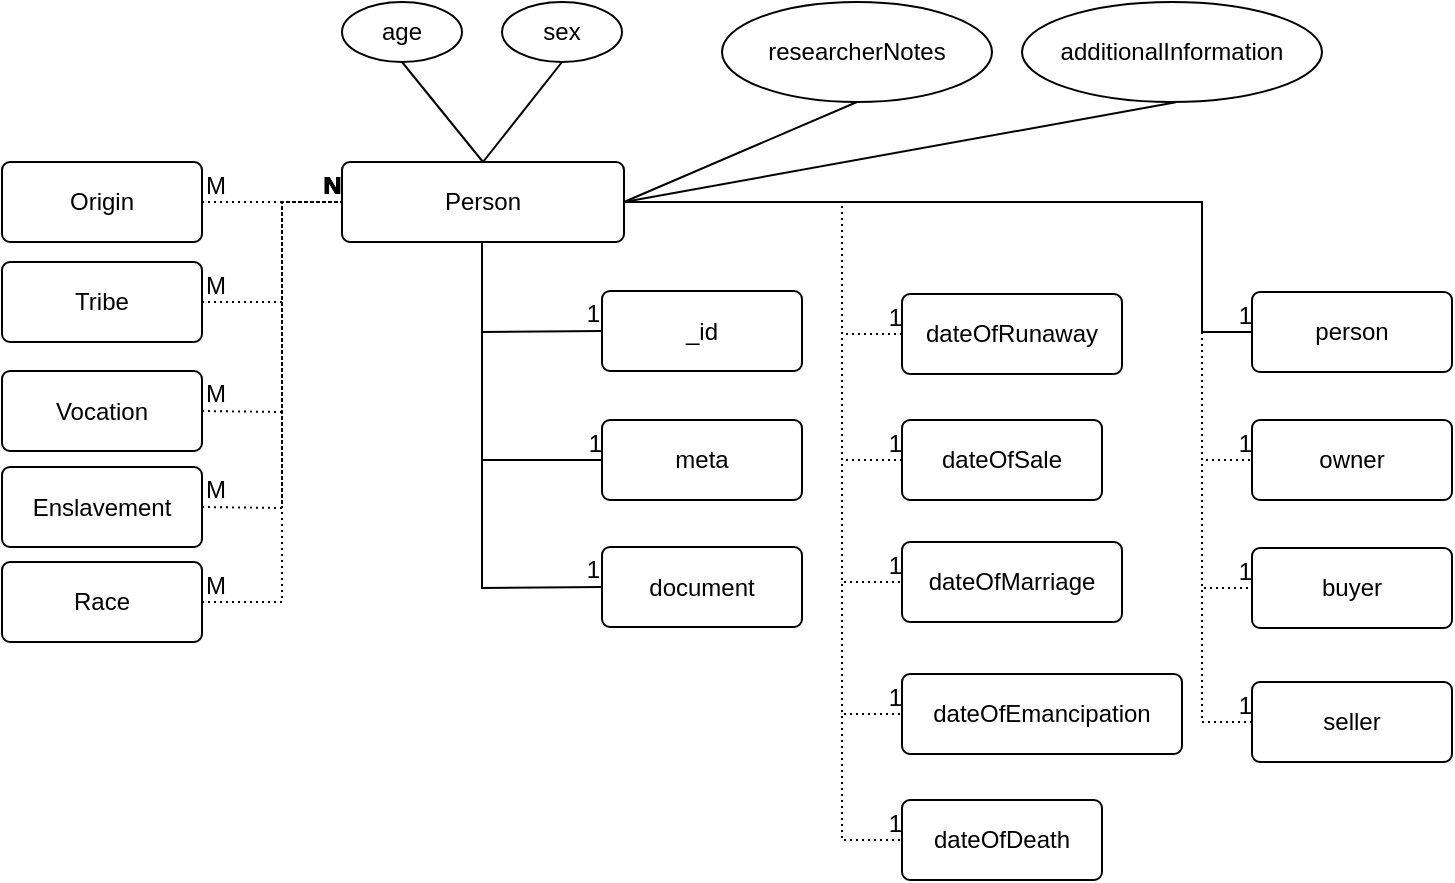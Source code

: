 <mxfile version="12.4.3" type="device" pages="1"><diagram id="XzH71BrJ3UL14DoRwAYl" name="Page-1"><mxGraphModel dx="1663" dy="430" grid="1" gridSize="10" guides="1" tooltips="1" connect="1" arrows="1" fold="1" page="1" pageScale="1" pageWidth="850" pageHeight="1100" math="0" shadow="0"><root><mxCell id="0"/><mxCell id="1" parent="0"/><mxCell id="v__QYXPUduwK658h0t6Y-7" value="Person" style="rounded=1;arcSize=10;whiteSpace=wrap;html=1;align=center;" parent="1" vertex="1"><mxGeometry x="-80" y="110" width="141" height="40" as="geometry"/></mxCell><mxCell id="v__QYXPUduwK658h0t6Y-8" value="person" style="rounded=1;arcSize=10;whiteSpace=wrap;html=1;align=center;" parent="1" vertex="1"><mxGeometry x="375" y="175" width="100" height="40" as="geometry"/></mxCell><mxCell id="v__QYXPUduwK658h0t6Y-9" value="owner" style="rounded=1;arcSize=10;whiteSpace=wrap;html=1;align=center;" parent="1" vertex="1"><mxGeometry x="375" y="239" width="100" height="40" as="geometry"/></mxCell><mxCell id="v__QYXPUduwK658h0t6Y-10" value="buyer" style="rounded=1;arcSize=10;whiteSpace=wrap;html=1;align=center;" parent="1" vertex="1"><mxGeometry x="375" y="303" width="100" height="40" as="geometry"/></mxCell><mxCell id="v__QYXPUduwK658h0t6Y-11" value="seller" style="rounded=1;arcSize=10;whiteSpace=wrap;html=1;align=center;" parent="1" vertex="1"><mxGeometry x="375" y="370" width="100" height="40" as="geometry"/></mxCell><mxCell id="v__QYXPUduwK658h0t6Y-12" value="dateOfRunaway" style="rounded=1;arcSize=10;whiteSpace=wrap;html=1;align=center;" parent="1" vertex="1"><mxGeometry x="200" y="176" width="110" height="40" as="geometry"/></mxCell><mxCell id="v__QYXPUduwK658h0t6Y-15" value="dateOfSale" style="rounded=1;arcSize=10;whiteSpace=wrap;html=1;align=center;" parent="1" vertex="1"><mxGeometry x="200" y="239" width="100" height="40" as="geometry"/></mxCell><mxCell id="v__QYXPUduwK658h0t6Y-16" value="dateOfMarriage" style="rounded=1;arcSize=10;whiteSpace=wrap;html=1;align=center;" parent="1" vertex="1"><mxGeometry x="200" y="300" width="110" height="40" as="geometry"/></mxCell><mxCell id="v__QYXPUduwK658h0t6Y-17" value="dateOfEmancipation" style="rounded=1;arcSize=10;whiteSpace=wrap;html=1;align=center;" parent="1" vertex="1"><mxGeometry x="200" y="366" width="140" height="40" as="geometry"/></mxCell><mxCell id="v__QYXPUduwK658h0t6Y-18" value="dateOfDeath" style="rounded=1;arcSize=10;whiteSpace=wrap;html=1;align=center;" parent="1" vertex="1"><mxGeometry x="200" y="429" width="100" height="40" as="geometry"/></mxCell><mxCell id="v__QYXPUduwK658h0t6Y-21" value="_id" style="rounded=1;arcSize=10;whiteSpace=wrap;html=1;align=center;" parent="1" vertex="1"><mxGeometry x="50" y="174.5" width="100" height="40" as="geometry"/></mxCell><mxCell id="v__QYXPUduwK658h0t6Y-22" value="meta" style="rounded=1;arcSize=10;whiteSpace=wrap;html=1;align=center;" parent="1" vertex="1"><mxGeometry x="50" y="239" width="100" height="40" as="geometry"/></mxCell><mxCell id="v__QYXPUduwK658h0t6Y-23" value="document" style="rounded=1;arcSize=10;whiteSpace=wrap;html=1;align=center;" parent="1" vertex="1"><mxGeometry x="50" y="302.5" width="100" height="40" as="geometry"/></mxCell><mxCell id="v__QYXPUduwK658h0t6Y-34" value="" style="endArrow=none;html=1;rounded=0;exitX=1;exitY=0.5;exitDx=0;exitDy=0;entryX=0;entryY=0.5;entryDx=0;entryDy=0;" parent="1" source="v__QYXPUduwK658h0t6Y-7" target="v__QYXPUduwK658h0t6Y-8" edge="1"><mxGeometry relative="1" as="geometry"><mxPoint x="20" y="490" as="sourcePoint"/><mxPoint x="180" y="490" as="targetPoint"/><Array as="points"><mxPoint x="350" y="130"/><mxPoint x="350" y="195"/></Array></mxGeometry></mxCell><mxCell id="v__QYXPUduwK658h0t6Y-35" value="1" style="resizable=0;html=1;align=right;verticalAlign=bottom;" parent="v__QYXPUduwK658h0t6Y-34" connectable="0" vertex="1"><mxGeometry x="1" relative="1" as="geometry"/></mxCell><mxCell id="v__QYXPUduwK658h0t6Y-36" value="" style="endArrow=none;html=1;rounded=0;dashed=1;dashPattern=1 2;exitX=1;exitY=0.5;exitDx=0;exitDy=0;entryX=0;entryY=0.5;entryDx=0;entryDy=0;" parent="1" source="v__QYXPUduwK658h0t6Y-7" target="v__QYXPUduwK658h0t6Y-9" edge="1"><mxGeometry relative="1" as="geometry"><mxPoint x="20" y="490" as="sourcePoint"/><mxPoint x="180" y="490" as="targetPoint"/><Array as="points"><mxPoint x="350" y="130"/><mxPoint x="350" y="259"/></Array></mxGeometry></mxCell><mxCell id="v__QYXPUduwK658h0t6Y-37" value="1" style="resizable=0;html=1;align=right;verticalAlign=bottom;" parent="v__QYXPUduwK658h0t6Y-36" connectable="0" vertex="1"><mxGeometry x="1" relative="1" as="geometry"/></mxCell><mxCell id="v__QYXPUduwK658h0t6Y-38" value="" style="endArrow=none;html=1;rounded=0;dashed=1;dashPattern=1 2;exitX=1;exitY=0.5;exitDx=0;exitDy=0;entryX=0;entryY=0.5;entryDx=0;entryDy=0;" parent="1" source="v__QYXPUduwK658h0t6Y-7" target="v__QYXPUduwK658h0t6Y-11" edge="1"><mxGeometry relative="1" as="geometry"><mxPoint x="820" y="440" as="sourcePoint"/><mxPoint x="1055" y="569" as="targetPoint"/><Array as="points"><mxPoint x="350" y="130"/><mxPoint x="350" y="390"/></Array></mxGeometry></mxCell><mxCell id="v__QYXPUduwK658h0t6Y-39" value="1" style="resizable=0;html=1;align=right;verticalAlign=bottom;" parent="v__QYXPUduwK658h0t6Y-38" connectable="0" vertex="1"><mxGeometry x="1" relative="1" as="geometry"/></mxCell><mxCell id="v__QYXPUduwK658h0t6Y-40" value="" style="endArrow=none;html=1;rounded=0;dashed=1;dashPattern=1 2;exitX=1;exitY=0.5;exitDx=0;exitDy=0;entryX=0;entryY=0.5;entryDx=0;entryDy=0;" parent="1" source="v__QYXPUduwK658h0t6Y-7" target="v__QYXPUduwK658h0t6Y-10" edge="1"><mxGeometry relative="1" as="geometry"><mxPoint x="750" y="250" as="sourcePoint"/><mxPoint x="985" y="379" as="targetPoint"/><Array as="points"><mxPoint x="350" y="130"/><mxPoint x="350" y="323"/></Array></mxGeometry></mxCell><mxCell id="v__QYXPUduwK658h0t6Y-41" value="1" style="resizable=0;html=1;align=right;verticalAlign=bottom;" parent="v__QYXPUduwK658h0t6Y-40" connectable="0" vertex="1"><mxGeometry x="1" relative="1" as="geometry"/></mxCell><mxCell id="v__QYXPUduwK658h0t6Y-52" value="researcherNotes" style="ellipse;whiteSpace=wrap;html=1;align=center;" parent="1" vertex="1"><mxGeometry x="110" y="30" width="135" height="50" as="geometry"/></mxCell><mxCell id="v__QYXPUduwK658h0t6Y-53" value="additionalInformation" style="ellipse;whiteSpace=wrap;html=1;align=center;" parent="1" vertex="1"><mxGeometry x="260" y="30" width="150" height="50" as="geometry"/></mxCell><mxCell id="v__QYXPUduwK658h0t6Y-62" value="" style="endArrow=none;html=1;rounded=0;entryX=0.5;entryY=1;entryDx=0;entryDy=0;exitX=1;exitY=0.5;exitDx=0;exitDy=0;" parent="1" source="v__QYXPUduwK658h0t6Y-7" target="v__QYXPUduwK658h0t6Y-52" edge="1"><mxGeometry relative="1" as="geometry"><mxPoint x="-60" y="490" as="sourcePoint"/><mxPoint x="100" y="490" as="targetPoint"/></mxGeometry></mxCell><mxCell id="UIaSRGB4mX0ArPsn7ebt-4" value="" style="endArrow=none;html=1;entryX=0.513;entryY=1.003;entryDx=0;entryDy=0;entryPerimeter=0;exitX=1;exitY=0.5;exitDx=0;exitDy=0;" parent="1" source="v__QYXPUduwK658h0t6Y-7" target="v__QYXPUduwK658h0t6Y-53" edge="1"><mxGeometry width="50" height="50" relative="1" as="geometry"><mxPoint x="97.5" y="127.5" as="sourcePoint"/><mxPoint x="147.5" y="77.5" as="targetPoint"/></mxGeometry></mxCell><mxCell id="UIaSRGB4mX0ArPsn7ebt-8" value="" style="endArrow=none;html=1;rounded=0;dashed=1;dashPattern=1 2;exitX=1;exitY=0.5;exitDx=0;exitDy=0;entryX=0;entryY=0.5;entryDx=0;entryDy=0;" parent="1" source="v__QYXPUduwK658h0t6Y-7" target="v__QYXPUduwK658h0t6Y-12" edge="1"><mxGeometry relative="1" as="geometry"><mxPoint x="71" y="140" as="sourcePoint"/><mxPoint x="180" y="220" as="targetPoint"/><Array as="points"><mxPoint x="170" y="130"/><mxPoint x="170" y="196"/></Array></mxGeometry></mxCell><mxCell id="UIaSRGB4mX0ArPsn7ebt-9" value="1" style="resizable=0;html=1;align=right;verticalAlign=bottom;" parent="UIaSRGB4mX0ArPsn7ebt-8" connectable="0" vertex="1"><mxGeometry x="1" relative="1" as="geometry"/></mxCell><mxCell id="UIaSRGB4mX0ArPsn7ebt-12" value="" style="endArrow=none;html=1;rounded=0;dashed=1;dashPattern=1 2;exitX=1;exitY=0.5;exitDx=0;exitDy=0;entryX=0;entryY=0.5;entryDx=0;entryDy=0;" parent="1" source="v__QYXPUduwK658h0t6Y-7" target="v__QYXPUduwK658h0t6Y-15" edge="1"><mxGeometry relative="1" as="geometry"><mxPoint x="80" y="143" as="sourcePoint"/><mxPoint x="219" y="209" as="targetPoint"/><Array as="points"><mxPoint x="170" y="130"/><mxPoint x="170" y="259"/></Array></mxGeometry></mxCell><mxCell id="UIaSRGB4mX0ArPsn7ebt-13" value="1" style="resizable=0;html=1;align=right;verticalAlign=bottom;" parent="UIaSRGB4mX0ArPsn7ebt-12" connectable="0" vertex="1"><mxGeometry x="1" relative="1" as="geometry"/></mxCell><mxCell id="UIaSRGB4mX0ArPsn7ebt-14" value="" style="endArrow=none;html=1;rounded=0;dashed=1;dashPattern=1 2;exitX=1;exitY=0.5;exitDx=0;exitDy=0;entryX=0;entryY=0.5;entryDx=0;entryDy=0;" parent="1" source="v__QYXPUduwK658h0t6Y-7" target="v__QYXPUduwK658h0t6Y-16" edge="1"><mxGeometry relative="1" as="geometry"><mxPoint x="81" y="150" as="sourcePoint"/><mxPoint x="220" y="216" as="targetPoint"/><Array as="points"><mxPoint x="170" y="130"/><mxPoint x="170" y="320"/></Array></mxGeometry></mxCell><mxCell id="UIaSRGB4mX0ArPsn7ebt-15" value="1" style="resizable=0;html=1;align=right;verticalAlign=bottom;" parent="UIaSRGB4mX0ArPsn7ebt-14" connectable="0" vertex="1"><mxGeometry x="1" relative="1" as="geometry"/></mxCell><mxCell id="UIaSRGB4mX0ArPsn7ebt-16" value="" style="endArrow=none;html=1;rounded=0;dashed=1;dashPattern=1 2;entryX=0;entryY=0.5;entryDx=0;entryDy=0;exitX=1;exitY=0.5;exitDx=0;exitDy=0;" parent="1" source="v__QYXPUduwK658h0t6Y-7" target="v__QYXPUduwK658h0t6Y-17" edge="1"><mxGeometry relative="1" as="geometry"><mxPoint x="70" y="140" as="sourcePoint"/><mxPoint x="230" y="226" as="targetPoint"/><Array as="points"><mxPoint x="170" y="130"/><mxPoint x="170" y="386"/></Array></mxGeometry></mxCell><mxCell id="UIaSRGB4mX0ArPsn7ebt-17" value="1" style="resizable=0;html=1;align=right;verticalAlign=bottom;" parent="UIaSRGB4mX0ArPsn7ebt-16" connectable="0" vertex="1"><mxGeometry x="1" relative="1" as="geometry"/></mxCell><mxCell id="UIaSRGB4mX0ArPsn7ebt-18" value="" style="endArrow=none;html=1;rounded=0;dashed=1;dashPattern=1 2;exitX=1;exitY=0.5;exitDx=0;exitDy=0;entryX=0;entryY=0.5;entryDx=0;entryDy=0;" parent="1" source="v__QYXPUduwK658h0t6Y-7" target="v__QYXPUduwK658h0t6Y-18" edge="1"><mxGeometry relative="1" as="geometry"><mxPoint x="101" y="170" as="sourcePoint"/><mxPoint x="240" y="236" as="targetPoint"/><Array as="points"><mxPoint x="170" y="130"/><mxPoint x="170" y="449"/></Array></mxGeometry></mxCell><mxCell id="UIaSRGB4mX0ArPsn7ebt-19" value="1" style="resizable=0;html=1;align=right;verticalAlign=bottom;" parent="UIaSRGB4mX0ArPsn7ebt-18" connectable="0" vertex="1"><mxGeometry x="1" relative="1" as="geometry"/></mxCell><mxCell id="8NxAulRFeLsvORzkqdPY-6" value="" style="endArrow=none;html=1;rounded=0;entryX=0;entryY=0.5;entryDx=0;entryDy=0;" parent="1" target="v__QYXPUduwK658h0t6Y-21" edge="1"><mxGeometry relative="1" as="geometry"><mxPoint x="-10" y="150" as="sourcePoint"/><mxPoint y="210" as="targetPoint"/><Array as="points"><mxPoint x="-10" y="195"/></Array></mxGeometry></mxCell><mxCell id="8NxAulRFeLsvORzkqdPY-7" value="1" style="resizable=0;html=1;align=right;verticalAlign=bottom;" parent="8NxAulRFeLsvORzkqdPY-6" connectable="0" vertex="1"><mxGeometry x="1" relative="1" as="geometry"/></mxCell><mxCell id="8NxAulRFeLsvORzkqdPY-8" value="" style="endArrow=none;html=1;rounded=0;entryX=0;entryY=0.5;entryDx=0;entryDy=0;" parent="1" target="v__QYXPUduwK658h0t6Y-22" edge="1"><mxGeometry relative="1" as="geometry"><mxPoint x="-10" y="150" as="sourcePoint"/><mxPoint x="60" y="204.5" as="targetPoint"/><Array as="points"><mxPoint x="-10" y="259"/></Array></mxGeometry></mxCell><mxCell id="8NxAulRFeLsvORzkqdPY-9" value="1" style="resizable=0;html=1;align=right;verticalAlign=bottom;" parent="8NxAulRFeLsvORzkqdPY-8" connectable="0" vertex="1"><mxGeometry x="1" relative="1" as="geometry"/></mxCell><mxCell id="8NxAulRFeLsvORzkqdPY-10" value="" style="endArrow=none;html=1;rounded=0;entryX=0;entryY=0.5;entryDx=0;entryDy=0;" parent="1" target="v__QYXPUduwK658h0t6Y-23" edge="1"><mxGeometry relative="1" as="geometry"><mxPoint x="-10" y="150" as="sourcePoint"/><mxPoint x="60" y="269" as="targetPoint"/><Array as="points"><mxPoint x="-10" y="323"/></Array></mxGeometry></mxCell><mxCell id="8NxAulRFeLsvORzkqdPY-11" value="1" style="resizable=0;html=1;align=right;verticalAlign=bottom;" parent="8NxAulRFeLsvORzkqdPY-10" connectable="0" vertex="1"><mxGeometry x="1" relative="1" as="geometry"/></mxCell><mxCell id="5R8-jPLN6v28m7gCuokX-19" value="" style="endArrow=none;html=1;rounded=0;exitX=0.5;exitY=1;exitDx=0;exitDy=0;entryX=0.5;entryY=0;entryDx=0;entryDy=0;" edge="1" parent="1" source="5R8-jPLN6v28m7gCuokX-29" target="v__QYXPUduwK658h0t6Y-7"><mxGeometry relative="1" as="geometry"><mxPoint x="-140" y="185" as="sourcePoint"/><mxPoint x="-170" y="110" as="targetPoint"/></mxGeometry></mxCell><mxCell id="5R8-jPLN6v28m7gCuokX-22" value="" style="endArrow=none;html=1;rounded=0;exitX=0.5;exitY=0;exitDx=0;exitDy=0;entryX=0.5;entryY=1;entryDx=0;entryDy=0;" edge="1" parent="1" source="v__QYXPUduwK658h0t6Y-7" target="5R8-jPLN6v28m7gCuokX-28"><mxGeometry relative="1" as="geometry"><mxPoint x="-41.716" y="115.607" as="sourcePoint"/><mxPoint x="-19.98" y="70" as="targetPoint"/></mxGeometry></mxCell><mxCell id="5R8-jPLN6v28m7gCuokX-23" value="Enslavement" style="rounded=1;arcSize=10;whiteSpace=wrap;html=1;align=center;" vertex="1" parent="1"><mxGeometry x="-250" y="262.5" width="100" height="40" as="geometry"/></mxCell><mxCell id="5R8-jPLN6v28m7gCuokX-24" value="Vocation" style="rounded=1;arcSize=10;whiteSpace=wrap;html=1;align=center;" vertex="1" parent="1"><mxGeometry x="-250" y="214.5" width="100" height="40" as="geometry"/></mxCell><mxCell id="5R8-jPLN6v28m7gCuokX-25" value="Tribe" style="rounded=1;arcSize=10;whiteSpace=wrap;html=1;align=center;" vertex="1" parent="1"><mxGeometry x="-250" y="160" width="100" height="40" as="geometry"/></mxCell><mxCell id="5R8-jPLN6v28m7gCuokX-26" value="Origin" style="rounded=1;arcSize=10;whiteSpace=wrap;html=1;align=center;" vertex="1" parent="1"><mxGeometry x="-250" y="110" width="100" height="40" as="geometry"/></mxCell><mxCell id="5R8-jPLN6v28m7gCuokX-27" value="Race" style="rounded=1;arcSize=10;whiteSpace=wrap;html=1;align=center;" vertex="1" parent="1"><mxGeometry x="-250" y="310" width="100" height="40" as="geometry"/></mxCell><mxCell id="5R8-jPLN6v28m7gCuokX-28" value="sex" style="ellipse;whiteSpace=wrap;html=1;align=center;" vertex="1" parent="1"><mxGeometry y="30" width="60" height="30" as="geometry"/></mxCell><mxCell id="5R8-jPLN6v28m7gCuokX-29" value="age" style="ellipse;whiteSpace=wrap;html=1;align=center;" vertex="1" parent="1"><mxGeometry x="-80" y="30" width="60" height="30" as="geometry"/></mxCell><mxCell id="5R8-jPLN6v28m7gCuokX-31" value="" style="endArrow=none;html=1;rounded=0;dashed=1;dashPattern=1 2;exitX=1;exitY=0.5;exitDx=0;exitDy=0;entryX=0;entryY=0.5;entryDx=0;entryDy=0;" edge="1" parent="1" source="5R8-jPLN6v28m7gCuokX-26" target="v__QYXPUduwK658h0t6Y-7"><mxGeometry relative="1" as="geometry"><mxPoint x="-230" y="490" as="sourcePoint"/><mxPoint x="-70" y="490" as="targetPoint"/></mxGeometry></mxCell><mxCell id="5R8-jPLN6v28m7gCuokX-32" value="M" style="resizable=0;html=1;align=left;verticalAlign=bottom;" connectable="0" vertex="1" parent="5R8-jPLN6v28m7gCuokX-31"><mxGeometry x="-1" relative="1" as="geometry"/></mxCell><mxCell id="5R8-jPLN6v28m7gCuokX-33" value="N" style="resizable=0;html=1;align=right;verticalAlign=bottom;" connectable="0" vertex="1" parent="5R8-jPLN6v28m7gCuokX-31"><mxGeometry x="1" relative="1" as="geometry"/></mxCell><mxCell id="5R8-jPLN6v28m7gCuokX-34" value="" style="endArrow=none;html=1;rounded=0;dashed=1;dashPattern=1 2;exitX=1;exitY=0.5;exitDx=0;exitDy=0;entryX=0;entryY=0.5;entryDx=0;entryDy=0;" edge="1" parent="1" source="5R8-jPLN6v28m7gCuokX-25" target="v__QYXPUduwK658h0t6Y-7"><mxGeometry relative="1" as="geometry"><mxPoint x="-120" y="140" as="sourcePoint"/><mxPoint x="-70" y="140" as="targetPoint"/><Array as="points"><mxPoint x="-110" y="180"/><mxPoint x="-110" y="130"/></Array></mxGeometry></mxCell><mxCell id="5R8-jPLN6v28m7gCuokX-35" value="M" style="resizable=0;html=1;align=left;verticalAlign=bottom;" connectable="0" vertex="1" parent="5R8-jPLN6v28m7gCuokX-34"><mxGeometry x="-1" relative="1" as="geometry"/></mxCell><mxCell id="5R8-jPLN6v28m7gCuokX-36" value="N" style="resizable=0;html=1;align=right;verticalAlign=bottom;" connectable="0" vertex="1" parent="5R8-jPLN6v28m7gCuokX-34"><mxGeometry x="1" relative="1" as="geometry"/></mxCell><mxCell id="5R8-jPLN6v28m7gCuokX-43" value="" style="endArrow=none;html=1;rounded=0;dashed=1;dashPattern=1 2;exitX=1;exitY=0.5;exitDx=0;exitDy=0;entryX=0;entryY=0.5;entryDx=0;entryDy=0;" edge="1" parent="1" source="5R8-jPLN6v28m7gCuokX-27" target="v__QYXPUduwK658h0t6Y-7"><mxGeometry relative="1" as="geometry"><mxPoint x="-100" y="220" as="sourcePoint"/><mxPoint x="-50" y="160" as="targetPoint"/><Array as="points"><mxPoint x="-110" y="330"/><mxPoint x="-110" y="130"/></Array></mxGeometry></mxCell><mxCell id="5R8-jPLN6v28m7gCuokX-44" value="M" style="resizable=0;html=1;align=left;verticalAlign=bottom;" connectable="0" vertex="1" parent="5R8-jPLN6v28m7gCuokX-43"><mxGeometry x="-1" relative="1" as="geometry"/></mxCell><mxCell id="5R8-jPLN6v28m7gCuokX-45" value="N" style="resizable=0;html=1;align=right;verticalAlign=bottom;" connectable="0" vertex="1" parent="5R8-jPLN6v28m7gCuokX-43"><mxGeometry x="1" relative="1" as="geometry"/></mxCell><mxCell id="5R8-jPLN6v28m7gCuokX-46" value="" style="endArrow=none;html=1;rounded=0;dashed=1;dashPattern=1 2;exitX=1;exitY=0.5;exitDx=0;exitDy=0;entryX=0;entryY=0.5;entryDx=0;entryDy=0;" edge="1" parent="1" source="5R8-jPLN6v28m7gCuokX-24" target="v__QYXPUduwK658h0t6Y-7"><mxGeometry relative="1" as="geometry"><mxPoint x="-200" y="490" as="sourcePoint"/><mxPoint x="-40" y="490" as="targetPoint"/><Array as="points"><mxPoint x="-110" y="235"/><mxPoint x="-110" y="130"/></Array></mxGeometry></mxCell><mxCell id="5R8-jPLN6v28m7gCuokX-47" value="M" style="resizable=0;html=1;align=left;verticalAlign=bottom;" connectable="0" vertex="1" parent="5R8-jPLN6v28m7gCuokX-46"><mxGeometry x="-1" relative="1" as="geometry"/></mxCell><mxCell id="5R8-jPLN6v28m7gCuokX-48" value="N" style="resizable=0;html=1;align=right;verticalAlign=bottom;" connectable="0" vertex="1" parent="5R8-jPLN6v28m7gCuokX-46"><mxGeometry x="1" relative="1" as="geometry"/></mxCell><mxCell id="5R8-jPLN6v28m7gCuokX-49" value="" style="endArrow=none;html=1;rounded=0;dashed=1;dashPattern=1 2;exitX=1;exitY=0.5;exitDx=0;exitDy=0;" edge="1" parent="1" source="5R8-jPLN6v28m7gCuokX-23"><mxGeometry relative="1" as="geometry"><mxPoint x="-230" y="490" as="sourcePoint"/><mxPoint x="-80" y="130" as="targetPoint"/><Array as="points"><mxPoint x="-110" y="283"/><mxPoint x="-110" y="130"/></Array></mxGeometry></mxCell><mxCell id="5R8-jPLN6v28m7gCuokX-50" value="M" style="resizable=0;html=1;align=left;verticalAlign=bottom;" connectable="0" vertex="1" parent="5R8-jPLN6v28m7gCuokX-49"><mxGeometry x="-1" relative="1" as="geometry"/></mxCell><mxCell id="5R8-jPLN6v28m7gCuokX-51" value="N" style="resizable=0;html=1;align=right;verticalAlign=bottom;" connectable="0" vertex="1" parent="5R8-jPLN6v28m7gCuokX-49"><mxGeometry x="1" relative="1" as="geometry"/></mxCell></root></mxGraphModel></diagram></mxfile>
